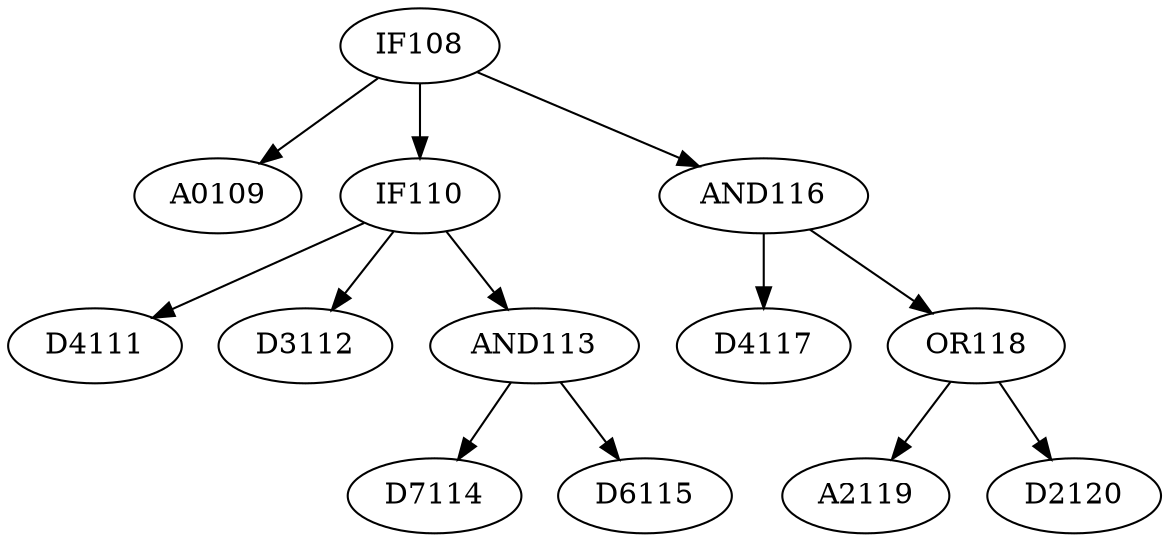 digraph T {
	IF108 -> A0109
	IF110 -> D4111
	IF110 -> D3112
	AND113 -> D7114
	AND113 -> D6115
	IF110 -> AND113
	IF108 -> IF110
	AND116 -> D4117
	OR118 -> A2119
	OR118 -> D2120
	AND116 -> OR118
	IF108 -> AND116
}

